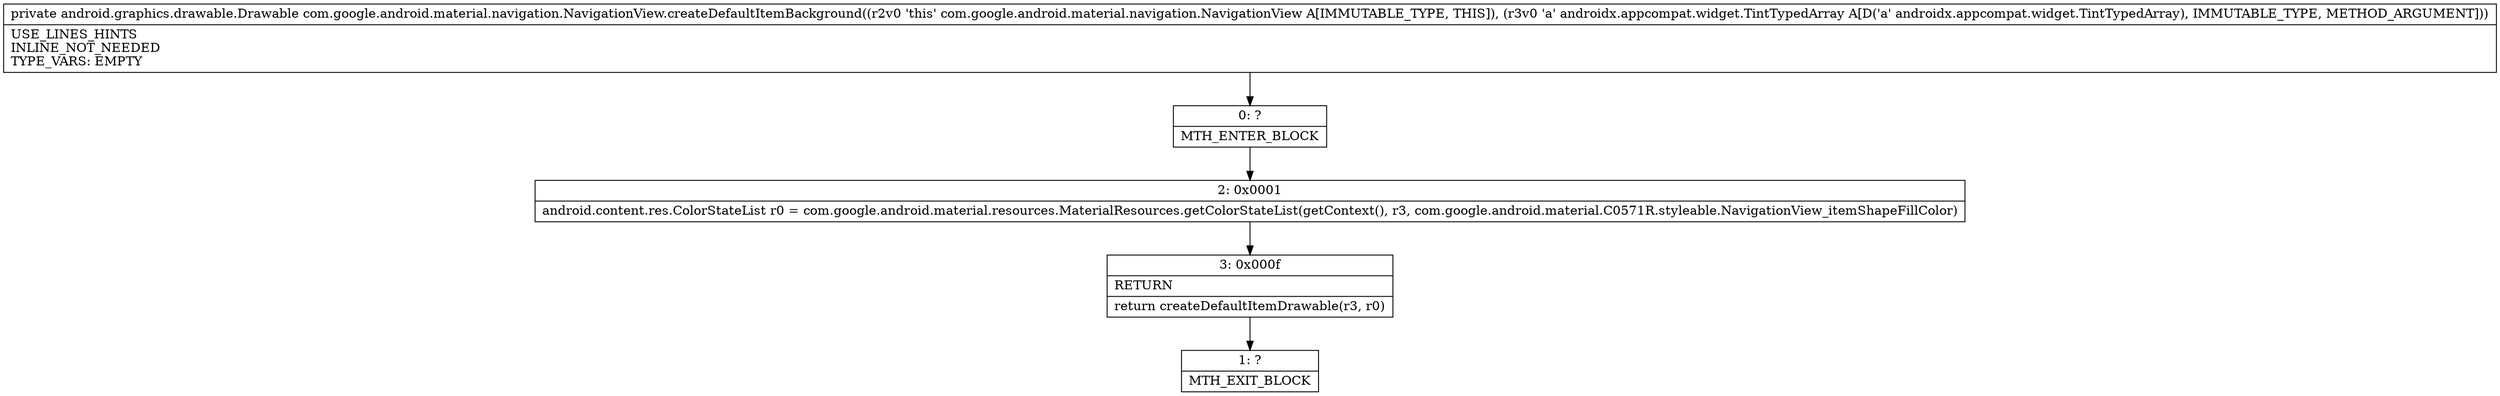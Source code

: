 digraph "CFG forcom.google.android.material.navigation.NavigationView.createDefaultItemBackground(Landroidx\/appcompat\/widget\/TintTypedArray;)Landroid\/graphics\/drawable\/Drawable;" {
Node_0 [shape=record,label="{0\:\ ?|MTH_ENTER_BLOCK\l}"];
Node_2 [shape=record,label="{2\:\ 0x0001|android.content.res.ColorStateList r0 = com.google.android.material.resources.MaterialResources.getColorStateList(getContext(), r3, com.google.android.material.C0571R.styleable.NavigationView_itemShapeFillColor)\l}"];
Node_3 [shape=record,label="{3\:\ 0x000f|RETURN\l|return createDefaultItemDrawable(r3, r0)\l}"];
Node_1 [shape=record,label="{1\:\ ?|MTH_EXIT_BLOCK\l}"];
MethodNode[shape=record,label="{private android.graphics.drawable.Drawable com.google.android.material.navigation.NavigationView.createDefaultItemBackground((r2v0 'this' com.google.android.material.navigation.NavigationView A[IMMUTABLE_TYPE, THIS]), (r3v0 'a' androidx.appcompat.widget.TintTypedArray A[D('a' androidx.appcompat.widget.TintTypedArray), IMMUTABLE_TYPE, METHOD_ARGUMENT]))  | USE_LINES_HINTS\lINLINE_NOT_NEEDED\lTYPE_VARS: EMPTY\l}"];
MethodNode -> Node_0;Node_0 -> Node_2;
Node_2 -> Node_3;
Node_3 -> Node_1;
}

